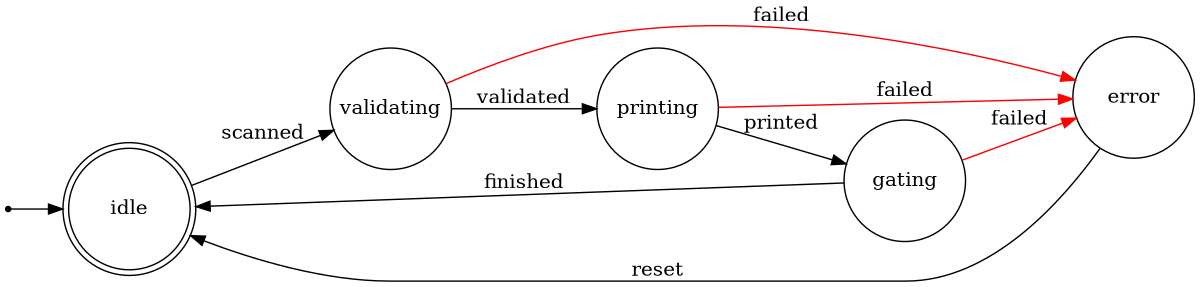 digraph agent {
    rankdir=LR;
    size="8,5"

    node [shape=point]; start;
    node [fixedsize=true,width=1.2];
    node [shape=doublecircle]; idle;
    node [shape=circle];
    edge [fontsize=14]

    start
    start -> idle;

    idle;
    idle -> validating [label="scanned"];

    validating;
    validating -> printing [label="validated"];
    validating -> error [color=red,label="failed"];

    printing;
    printing -> gating [label="printed"];
    printing -> error [color=red,label="failed"];

    gating;
    gating -> idle [label="finished"];
    gating -> error [color=red,label="failed"];

    error;
    error -> idle [label="reset"];
}
